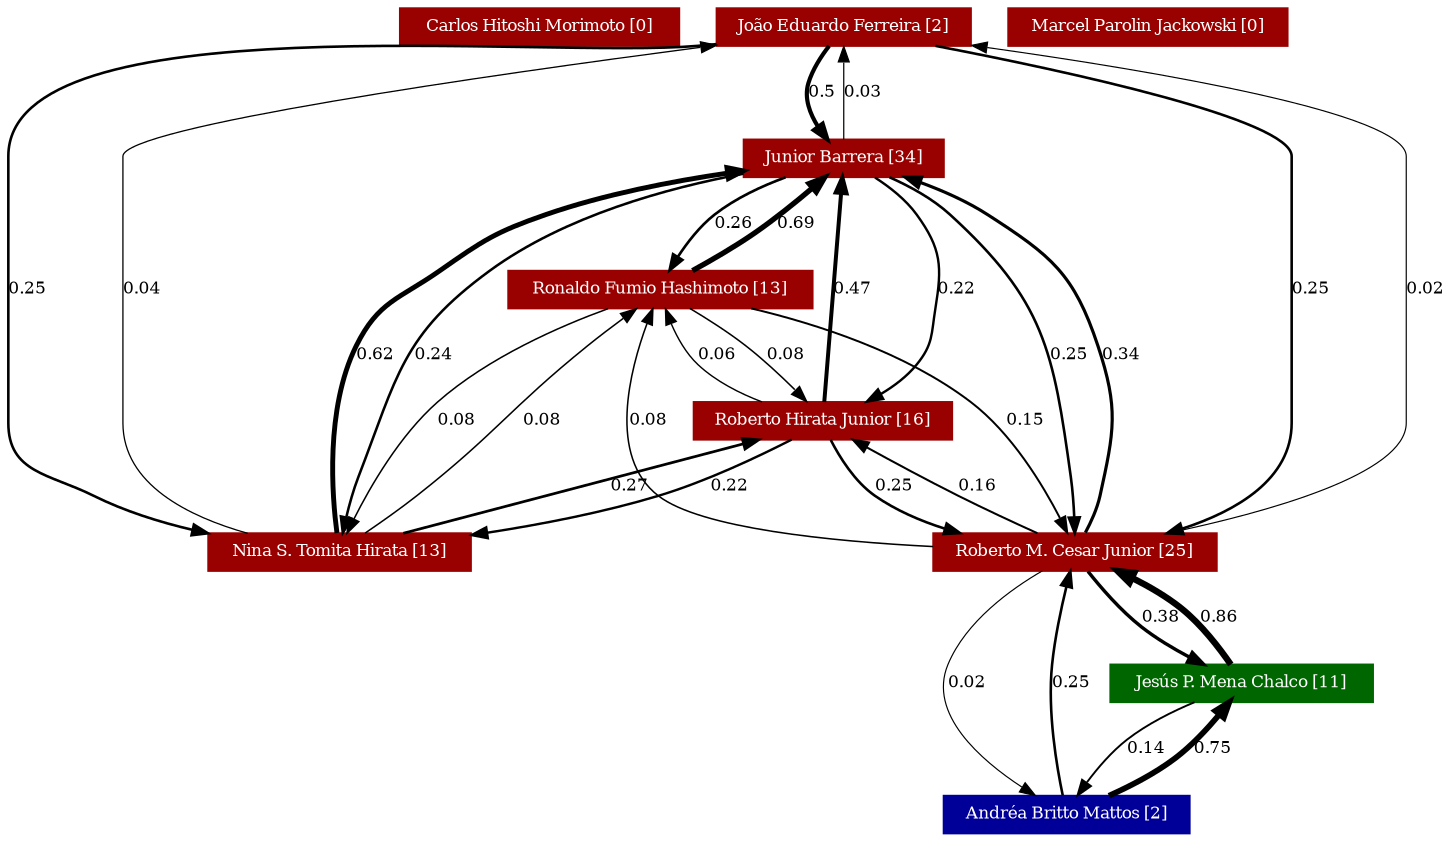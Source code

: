 strict digraph grafo3 {
	graph [bb="0,0,712,402", id=grafo3, overlap=False];
	node [label="\N", fontsize=8, shape=rectangle, style=filled];
	0 [label="Carlos Hitoshi Morimoto [0]", URL="http://lattes.cnpq.br/4575931307749163", color="#990000", fontcolor="#FFFFFF", height="0.25", pos="282,393", width="1.8611"];
	1 [label="João Eduardo Ferreira [2]", URL="http://lattes.cnpq.br/0131770792108992", color="#990000", fontcolor="#FFFFFF", height="0.25", pos="428,393", width="1.6944"];
	2 [label="Junior Barrera [34]", URL="http://lattes.cnpq.br/0362417828475021", color="#990000", fontcolor="#FFFFFF", height="0.25", pos="427,329", width="1.3333"];
	4 [label="Nina S. Tomita Hirata [13]", URL="http://lattes.cnpq.br/0644408634493034", color="#990000", fontcolor="#FFFFFF", height="0.25", pos="159,137", width="1.75"];
	6 [label="Roberto M. Cesar Junior [25]", URL="http://lattes.cnpq.br/2240951178648368", color="#990000", fontcolor="#FFFFFF", height="0.25", pos="534,137", width="1.8889"];
	5 [label="Roberto Hirata Junior [16]", URL="http://lattes.cnpq.br/1647118503085126", color="#990000", fontcolor="#FFFFFF", height="0.25", pos="346,265", width="1.7222"];
	7 [label="Ronaldo Fumio Hashimoto [13]", URL="http://lattes.cnpq.br/9283304583756076", color="#990000", fontcolor="#FFFFFF", height="0.25", pos="402,201", width="2.0278"];
	9 [label="Andréa Britto Mattos [2]", URL="http://lattes.cnpq.br/2837012019824386", color="#000099", fontcolor="#FFFFFF", height="0.25", pos="536,9", width="1.6389"];
	8 [label="Jesús P. Mena Chalco [11]", URL="http://lattes.cnpq.br/4727357182510680", color="#006600", fontcolor="#FFFFFF", height="0.25", pos="614,73", width="1.75"];
	3 [label="Marcel Parolin Jackowski [0]", URL="http://lattes.cnpq.br/0926213060635986", color="#990000", fontcolor="#FFFFFF", height="0.25", pos="574,393", width="1.8611"];
	1 -> 2 [arrowhead=normal, arrowsize="0.75", fontsize=8, label="0.5", lp="417,361", penwidth="2.0", pos="e,418.62,338.15 419.82,383.71 416.04,378.81 411.96,372.47 410,366 407.8,358.75 410.43,351.08 414.22,344.61"];
	1 -> 4 [arrowhead=normal, arrowsize="0.75", fontsize=8, label="0.25", lp="9.5,265", penwidth="1.25", pos="e,95.971,145.26 366.94,384.89 363.92,384.57 360.93,384.27 358,384 287.74,377.5 106.11,393.18 41,366 18.349,356.54 0,353.55 0,329\
 0,329 0,329 0,201 0,176.45 19.223,175.32 41,164 55.633,156.39 72.384,150.91 88.579,146.97"];
	1 -> 6 [arrowhead=normal, arrowsize="0.75", fontsize=8, label="0.25", lp="647.5,265", penwidth="1.25", pos="e,578.11,146.04 472.54,383.96 534.18,370.82 638,346.15 638,329 638,329 638,329 638,201 638,173.68 611.64,157.64 585.46,148.46"];
	2 -> 4 [arrowhead=normal, arrowsize="0.75", fontsize=8, label="0.24", lp="216.5,233", penwidth="1.22", pos="e,160.71,146.27 385.78,319.91 338.39,307.79 260.29,282.51 207,238 181.43,216.65 179.11,205.4 168,174 165.71,167.51 163.79,160.19\
 162.32,153.78"];
	2 -> 6 [arrowhead=normal, arrowsize="0.75", fontsize=8, label="0.25", lp="530.5,233", penwidth="1.25", pos="e,533.61,146.16 447.72,319.97 456.52,315.45 466.46,309.36 474,302 518.56,258.5 521.71,235.58 531,174 531.98,167.52 532.65,160.34\
 533.11,154.05"];
	2 -> 5 [arrowhead=normal, arrowsize="0.75", fontsize=8, label="0.22", lp="373.5,297", penwidth="1.16", pos="e,348.4,274.01 393.95,319.91 383.42,315.77 372.35,309.96 364,302 358.08,296.35 353.85,288.35 350.99,281.23"];
	2 -> 7 [arrowhead=normal, arrowsize="0.75", fontsize=8, label="0.26", lp="477.5,265", penwidth="1.28", pos="e,431.73,210.04 440.59,319.81 446.65,315.1 453.44,308.91 458,302 469.46,284.6 470.23,276.58 467,256 464.98,243.09 466.58,237.86 \
458,228 452.79,222.02 445.96,217.24 438.86,213.48"];
	2 -> 1 [arrowhead=normal, arrowsize="0.75", fontsize=8, label="0.03", lp="436.5,361", penwidth="0.59", pos="e,427.86,383.83 427.14,338.15 427.3,348.03 427.55,363.98 427.74,376.14"];
	4 -> 2 [arrowhead=normal, arrowsize="0.75", fontsize=8, label="0.62", lp="183.5,233", penwidth="2.36", pos="e,378.7,321.02 157.9,146.02 156.08,164.87 154.4,209.1 174,238 190.4,262.18 203.12,260.44 229,274 258.32,289.36 266.34,292.35 298\
,302 321.6,309.19 348.2,315.12 371.09,319.56"];
	4 -> 5 [arrowhead=normal, arrowsize="0.75", fontsize=8, label="0.27", lp="252.5,201", penwidth="1.31", pos="e,316.79,255.99 172.26,146.17 179.43,151.25 188.35,157.78 196,164 234.1,194.95 236.31,212.09 278,238 287.73,244.05 299.04,249.18\
 309.62,253.3"];
	4 -> 7 [arrowhead=normal, arrowsize="0.75", fontsize=8, label="0.08", lp="305.5,169", penwidth="0.74", pos="e,367.7,191.97 193.52,146.09 237.46,157.66 313.31,177.64 360.4,190.04"];
	4 -> 1 [arrowhead=normal, arrowsize="0.75", fontsize=8, label="0.04", lp="64.5,265", penwidth="0.62", pos="e,366.82,384.05 114.89,146.04 86.549,154.73 55,171.11 55,201 55,329 55,329 55,329 55,336.63 251.46,366.89 359.22,382.92"];
	6 -> 2 [arrowhead=normal, arrowsize="0.75", fontsize=8, label="0.34", lp="555.5,233", penwidth="1.52", pos="e,456.19,319.92 538.8,146.22 541.17,151.31 543.79,157.84 545,164 551.32,196.28 554.36,206.78 544,238 532.45,272.78 522.08,281.06\
 492,302 483.28,308.07 472.99,313.13 463.2,317.16"];
	6 -> 9 [arrowhead=normal, arrowsize="0.75", fontsize=8, label="0.02", lp="482.5,73", penwidth="0.56", pos="e,518.55,18.006 516.66,127.97 495.03,115.35 462.12,90.955 473,64 480.35,45.786 497.53,31.463 512.09,22.005"];
	6 -> 8 [arrowhead=normal, arrowsize="0.75", fontsize=8, label="0.38", lp="575.5,105", penwidth="1.64", pos="e,594.34,82.097 540.6,127.69 546.6,119.68 556,108.17 566,100 572.44,94.737 580.05,89.933 587.28,85.883"];
	6 -> 5 [arrowhead=normal, arrowsize="0.75", fontsize=8, label="0.16", lp="310.5,201", penwidth="0.98", pos="e,334.97,255.81 465.73,142.17 406.11,147.21 327.22,155.37 315,164 297.54,176.33 293.82,189.87 301,210 306.67,225.88 319.11,240.48\
 329.48,250.64"];
	6 -> 7 [arrowhead=normal, arrowsize="0.75", fontsize=8, label="0.08", lp="487.5,169", penwidth="0.74", pos="e,420.73,191.86 515.07,146.11 504.21,151.33 490.34,158.02 478,164 461.2,172.14 442.34,181.32 427.6,188.51"];
	6 -> 1 [arrowhead=normal, arrowsize="0.75", fontsize=8, label="0.02", lp="702.5,265", penwidth="0.56", pos="e,489.13,384.31 579.14,146.01 626.15,156.72 693,176.3 693,201 693,329 693,329 693,329 693,349.2 575.12,370.93 496.6,383.15"];
	7 -> 2 [arrowhead=normal, arrowsize="0.75", fontsize=8, label="0.69", lp="429.5,265", penwidth="2.57", pos="e,426.14,319.95 404.92,210.25 408.26,221.11 413.68,239.71 417,256 420.89,275.07 423.69,297.26 425.32,312.12"];
	7 -> 4 [arrowhead=normal, arrowsize="0.75", fontsize=8, label="0.08", lp="354.5,169", penwidth="0.74", pos="e,222.15,143.92 385,191.89 368.56,183.45 342.71,171.16 319,164 290.28,155.33 257.77,149.2 229.59,145"];
	7 -> 6 [arrowhead=normal, arrowsize="0.75", fontsize=8, label="0.15", lp="445.5,169", penwidth="0.95", pos="e,480.41,146.03 408.19,191.72 414.3,183.28 424.39,171.09 436,164 447.21,157.16 460.17,152.01 472.94,148.15"];
	7 -> 5 [arrowhead=normal, arrowsize="0.75", fontsize=8, label="0.08", lp="359.5,233", penwidth="0.74", pos="e,344.72,255.97 372.91,210.01 364.2,214.13 355.51,219.94 350,228 346.05,233.77 344.73,241.28 344.51,248.03"];
	5 -> 2 [arrowhead=normal, arrowsize="0.75", fontsize=8, label="0.47", lp="404.5,297", penwidth="1.91", pos="e,416.68,319.97 358.83,274.03 366.03,279.18 375.11,285.82 383,292 392.39,299.36 402.6,307.91 410.82,314.94"];
	5 -> 4 [arrowhead=normal, arrowsize="0.75", fontsize=8, label="0.22", lp="213.5,201", penwidth="1.16", pos="e,162.67,146.2 298.8,255.99 268.66,248.17 230.43,234.18 204,210 186.44,193.94 173.27,169.47 165.85,153.36"];
	5 -> 6 [arrowhead=normal, arrowsize="0.75", fontsize=8, label="0.25", lp="509.5,201", penwidth="1.25", pos="e,529.83,146.39 385.48,255.95 414.96,247.7 455,233.2 484,210 503.35,194.52 518.16,169.57 526.48,153.22"];
	5 -> 7 [arrowhead=normal, arrowsize="0.75", fontsize=8, label="0.06", lp="390.5,233", penwidth="0.68", pos="e,395.38,210.06 355.78,255.77 361.04,250.68 367.55,244.15 373,238 379.09,231.13 385.43,223.15 390.62,216.37"];
	9 -> 8 [arrowhead=normal, arrowsize="0.75", fontsize=8, label="0.75", lp="603.5,41", penwidth="2.75", pos="e,608.42,63.938 556.72,18.084 565.93,22.687 576.57,28.826 585,36 592.18,42.108 598.78,50.236 603.87,57.318"];
	9 -> 6 [arrowhead=normal, arrowsize="0.75", fontsize=8, label="0.25", lp="532.5,73", penwidth="1.25", pos="e,530.96,127.58 533.12,18.225 529.91,29.057 524.91,47.627 523,64 520.75,83.334 525.04,105.42 528.9,120.19"];
	8 -> 9 [arrowhead=normal, arrowsize="0.75", fontsize=8, label="0.14", lp="575.5,41", penwidth="0.92", pos="e,541.86,18.029 593.77,63.783 584.76,59.153 574.33,53.03 566,46 558.55,39.711 551.6,31.367 546.27,24.194"];
	8 -> 6 [arrowhead=normal, arrowsize="0.75", fontsize=8, label="0.86", lp="604.5,105", penwidth="3.08", pos="e,555.83,127.94 608.45,82.101 603.18,90.185 594.64,101.94 585,110 578.35,115.56 570.37,120.45 562.72,124.48"];
}
